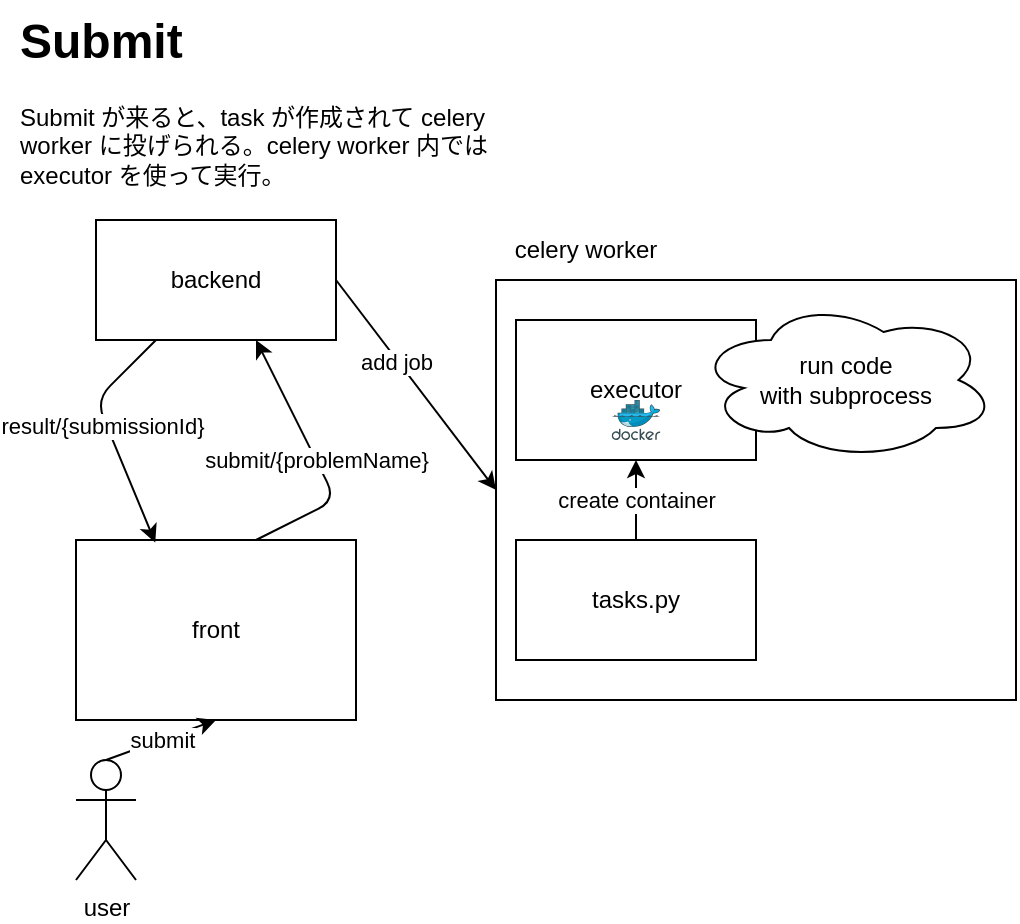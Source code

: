 <mxfile version="24.5.2" type="embed">
    <diagram id="UFSokU2E768_yOcka6vt" name="Page-1">
        <mxGraphModel dx="497" dy="765" grid="1" gridSize="10" guides="1" tooltips="1" connect="1" arrows="1" fold="1" page="1" pageScale="1" pageWidth="827" pageHeight="1169" math="0" shadow="0">
            <root>
                <mxCell id="0"/>
                <mxCell id="1" parent="0"/>
                <mxCell id="9" value="submit/{problemName}" style="edgeStyle=none;html=1;exitX=0.5;exitY=0;exitDx=0;exitDy=0;entryX=0.5;entryY=1;entryDx=0;entryDy=0;" parent="1" edge="1">
                    <mxGeometry relative="1" as="geometry">
                        <mxPoint x="220" y="310" as="sourcePoint"/>
                        <mxPoint x="220" y="210" as="targetPoint"/>
                        <Array as="points">
                            <mxPoint x="260" y="290"/>
                        </Array>
                    </mxGeometry>
                </mxCell>
                <mxCell id="2" value="front" style="rounded=0;whiteSpace=wrap;html=1;" parent="1" vertex="1">
                    <mxGeometry x="130" y="310" width="140" height="90" as="geometry"/>
                </mxCell>
                <mxCell id="7" value="submit" style="edgeStyle=none;html=1;exitX=0.5;exitY=0;exitDx=0;exitDy=0;exitPerimeter=0;entryX=0.5;entryY=1;entryDx=0;entryDy=0;" parent="1" source="3" target="2" edge="1">
                    <mxGeometry relative="1" as="geometry"/>
                </mxCell>
                <mxCell id="3" value="user" style="shape=umlActor;verticalLabelPosition=bottom;verticalAlign=top;html=1;outlineConnect=0;" parent="1" vertex="1">
                    <mxGeometry x="130" y="420" width="30" height="60" as="geometry"/>
                </mxCell>
                <mxCell id="12" style="edgeStyle=none;html=1;entryX=0;entryY=0.5;entryDx=0;entryDy=0;" parent="1" target="11" edge="1">
                    <mxGeometry relative="1" as="geometry">
                        <mxPoint x="260" y="180" as="sourcePoint"/>
                    </mxGeometry>
                </mxCell>
                <mxCell id="14" value="add job" style="edgeLabel;html=1;align=center;verticalAlign=middle;resizable=0;points=[];" parent="12" vertex="1" connectable="0">
                    <mxGeometry x="-0.245" y="-1" relative="1" as="geometry">
                        <mxPoint as="offset"/>
                    </mxGeometry>
                </mxCell>
                <mxCell id="8" value="backend" style="rounded=0;whiteSpace=wrap;html=1;" parent="1" vertex="1">
                    <mxGeometry x="140" y="150" width="120" height="60" as="geometry"/>
                </mxCell>
                <mxCell id="11" value="" style="rounded=0;whiteSpace=wrap;html=1;" parent="1" vertex="1">
                    <mxGeometry x="340" y="180" width="260" height="210" as="geometry"/>
                </mxCell>
                <mxCell id="16" value="executor" style="rounded=0;whiteSpace=wrap;html=1;" parent="1" vertex="1">
                    <mxGeometry x="350" y="200" width="120" height="70" as="geometry"/>
                </mxCell>
                <mxCell id="21" value="create container" style="edgeStyle=none;html=1;exitX=0.5;exitY=0;exitDx=0;exitDy=0;entryX=0.5;entryY=1;entryDx=0;entryDy=0;" parent="1" source="17" target="16" edge="1">
                    <mxGeometry relative="1" as="geometry"/>
                </mxCell>
                <mxCell id="17" value="tasks.py" style="rounded=0;whiteSpace=wrap;html=1;" parent="1" vertex="1">
                    <mxGeometry x="350" y="310" width="120" height="60" as="geometry"/>
                </mxCell>
                <mxCell id="18" value="celery worker" style="text;html=1;align=center;verticalAlign=middle;whiteSpace=wrap;rounded=0;" parent="1" vertex="1">
                    <mxGeometry x="330" y="150" width="110" height="30" as="geometry"/>
                </mxCell>
                <mxCell id="19" value="" style="image;sketch=0;aspect=fixed;html=1;points=[];align=center;fontSize=12;image=img/lib/mscae/Docker.svg;" parent="1" vertex="1">
                    <mxGeometry x="397.81" y="240" width="24.39" height="20" as="geometry"/>
                </mxCell>
                <mxCell id="23" value="run code&lt;br&gt;with subprocess" style="ellipse;shape=cloud;whiteSpace=wrap;html=1;" parent="1" vertex="1">
                    <mxGeometry x="440" y="190" width="150" height="80" as="geometry"/>
                </mxCell>
                <mxCell id="24" style="edgeStyle=none;html=1;exitX=0.25;exitY=1;exitDx=0;exitDy=0;entryX=0.283;entryY=0.014;entryDx=0;entryDy=0;entryPerimeter=0;" parent="1" source="8" target="2" edge="1">
                    <mxGeometry relative="1" as="geometry">
                        <Array as="points">
                            <mxPoint x="140" y="240"/>
                        </Array>
                    </mxGeometry>
                </mxCell>
                <mxCell id="25" value="result/{submissionId}" style="edgeLabel;html=1;align=center;verticalAlign=middle;resizable=0;points=[];" parent="24" vertex="1" connectable="0">
                    <mxGeometry x="-0.08" y="-2" relative="1" as="geometry">
                        <mxPoint as="offset"/>
                    </mxGeometry>
                </mxCell>
                <mxCell id="26" value="&lt;h1 style=&quot;margin-top: 0px;&quot;&gt;Submit&lt;/h1&gt;&lt;p&gt;Submit が来ると、task が作成されて celery worker に投げられる。celery worker 内では executor を使って実行。&lt;/p&gt;&lt;p&gt;&lt;br&gt;&lt;/p&gt;" style="text;html=1;whiteSpace=wrap;overflow=hidden;rounded=0;" vertex="1" parent="1">
                    <mxGeometry x="100" y="40" width="260" height="100" as="geometry"/>
                </mxCell>
            </root>
        </mxGraphModel>
    </diagram>
</mxfile>